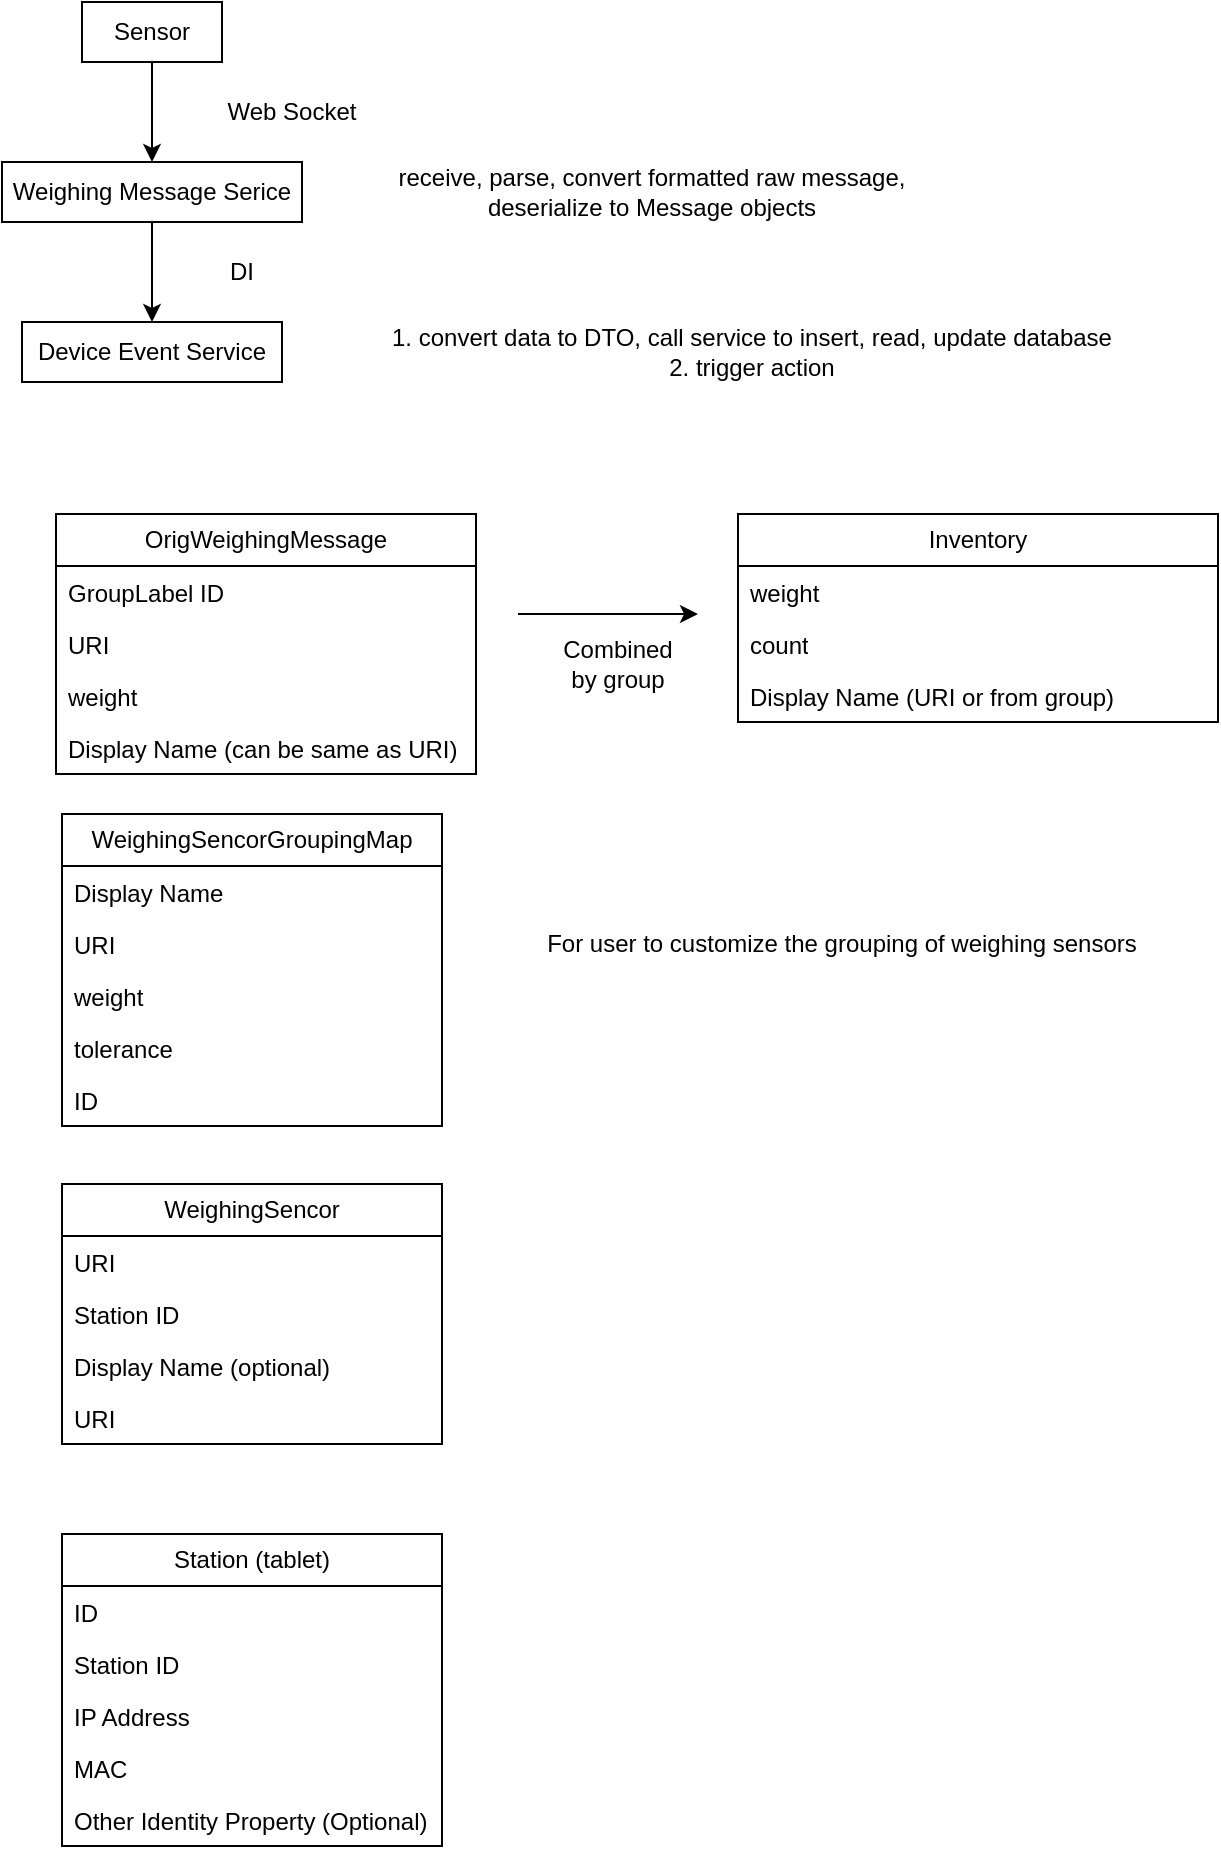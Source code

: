<mxfile version="21.1.8" type="github">
  <diagram name="Page-1" id="g2EqJDqqHSg5bsciTpXf">
    <mxGraphModel dx="1393" dy="670" grid="1" gridSize="10" guides="1" tooltips="1" connect="1" arrows="1" fold="1" page="1" pageScale="1" pageWidth="850" pageHeight="1100" math="0" shadow="0">
      <root>
        <mxCell id="0" />
        <mxCell id="1" parent="0" />
        <mxCell id="YwLk0Me3PfGXyI9yVeYp-7" style="edgeStyle=orthogonalEdgeStyle;rounded=0;orthogonalLoop=1;jettySize=auto;html=1;" edge="1" parent="1" source="YwLk0Me3PfGXyI9yVeYp-2" target="YwLk0Me3PfGXyI9yVeYp-6">
          <mxGeometry relative="1" as="geometry" />
        </mxCell>
        <mxCell id="YwLk0Me3PfGXyI9yVeYp-2" value="Sensor" style="rounded=0;whiteSpace=wrap;html=1;" vertex="1" parent="1">
          <mxGeometry x="100" y="40" width="70" height="30" as="geometry" />
        </mxCell>
        <mxCell id="YwLk0Me3PfGXyI9yVeYp-13" style="edgeStyle=orthogonalEdgeStyle;rounded=0;orthogonalLoop=1;jettySize=auto;html=1;entryX=0.5;entryY=0;entryDx=0;entryDy=0;" edge="1" parent="1" source="YwLk0Me3PfGXyI9yVeYp-6" target="YwLk0Me3PfGXyI9yVeYp-11">
          <mxGeometry relative="1" as="geometry" />
        </mxCell>
        <mxCell id="YwLk0Me3PfGXyI9yVeYp-6" value="Weighing Message Serice" style="rounded=0;whiteSpace=wrap;html=1;" vertex="1" parent="1">
          <mxGeometry x="60" y="120" width="150" height="30" as="geometry" />
        </mxCell>
        <mxCell id="YwLk0Me3PfGXyI9yVeYp-8" value="Web Socket" style="text;html=1;strokeColor=none;fillColor=none;align=center;verticalAlign=middle;whiteSpace=wrap;rounded=0;" vertex="1" parent="1">
          <mxGeometry x="150" y="80" width="110" height="30" as="geometry" />
        </mxCell>
        <mxCell id="YwLk0Me3PfGXyI9yVeYp-10" value="receive, parse, convert formatted raw message, deserialize to Message objects" style="text;html=1;strokeColor=none;fillColor=none;align=center;verticalAlign=middle;whiteSpace=wrap;rounded=0;" vertex="1" parent="1">
          <mxGeometry x="230" y="120" width="310" height="30" as="geometry" />
        </mxCell>
        <mxCell id="YwLk0Me3PfGXyI9yVeYp-11" value="Device Event Service" style="rounded=0;whiteSpace=wrap;html=1;" vertex="1" parent="1">
          <mxGeometry x="70" y="200" width="130" height="30" as="geometry" />
        </mxCell>
        <mxCell id="YwLk0Me3PfGXyI9yVeYp-14" value="DI" style="text;html=1;strokeColor=none;fillColor=none;align=center;verticalAlign=middle;whiteSpace=wrap;rounded=0;" vertex="1" parent="1">
          <mxGeometry x="150" y="160" width="60" height="30" as="geometry" />
        </mxCell>
        <mxCell id="YwLk0Me3PfGXyI9yVeYp-15" value="1. convert data to DTO, call service to insert, read, update database&lt;br&gt;2. trigger action&lt;br&gt;" style="text;html=1;strokeColor=none;fillColor=none;align=center;verticalAlign=middle;whiteSpace=wrap;rounded=0;" vertex="1" parent="1">
          <mxGeometry x="230" y="200" width="410" height="30" as="geometry" />
        </mxCell>
        <mxCell id="YwLk0Me3PfGXyI9yVeYp-23" value="OrigWeighingMessage" style="swimlane;fontStyle=0;childLayout=stackLayout;horizontal=1;startSize=26;fillColor=none;horizontalStack=0;resizeParent=1;resizeParentMax=0;resizeLast=0;collapsible=1;marginBottom=0;whiteSpace=wrap;html=1;" vertex="1" parent="1">
          <mxGeometry x="87" y="296" width="210" height="130" as="geometry" />
        </mxCell>
        <mxCell id="YwLk0Me3PfGXyI9yVeYp-24" value="GroupLabel ID" style="text;strokeColor=none;fillColor=none;align=left;verticalAlign=top;spacingLeft=4;spacingRight=4;overflow=hidden;rotatable=0;points=[[0,0.5],[1,0.5]];portConstraint=eastwest;whiteSpace=wrap;html=1;" vertex="1" parent="YwLk0Me3PfGXyI9yVeYp-23">
          <mxGeometry y="26" width="210" height="26" as="geometry" />
        </mxCell>
        <mxCell id="YwLk0Me3PfGXyI9yVeYp-25" value="URI" style="text;strokeColor=none;fillColor=none;align=left;verticalAlign=top;spacingLeft=4;spacingRight=4;overflow=hidden;rotatable=0;points=[[0,0.5],[1,0.5]];portConstraint=eastwest;whiteSpace=wrap;html=1;" vertex="1" parent="YwLk0Me3PfGXyI9yVeYp-23">
          <mxGeometry y="52" width="210" height="26" as="geometry" />
        </mxCell>
        <mxCell id="YwLk0Me3PfGXyI9yVeYp-59" value="weight" style="text;strokeColor=none;fillColor=none;align=left;verticalAlign=top;spacingLeft=4;spacingRight=4;overflow=hidden;rotatable=0;points=[[0,0.5],[1,0.5]];portConstraint=eastwest;whiteSpace=wrap;html=1;" vertex="1" parent="YwLk0Me3PfGXyI9yVeYp-23">
          <mxGeometry y="78" width="210" height="26" as="geometry" />
        </mxCell>
        <mxCell id="YwLk0Me3PfGXyI9yVeYp-26" value="Display Name (can be same as URI)" style="text;strokeColor=none;fillColor=none;align=left;verticalAlign=top;spacingLeft=4;spacingRight=4;overflow=hidden;rotatable=0;points=[[0,0.5],[1,0.5]];portConstraint=eastwest;whiteSpace=wrap;html=1;" vertex="1" parent="YwLk0Me3PfGXyI9yVeYp-23">
          <mxGeometry y="104" width="210" height="26" as="geometry" />
        </mxCell>
        <mxCell id="YwLk0Me3PfGXyI9yVeYp-27" value="Inventory" style="swimlane;fontStyle=0;childLayout=stackLayout;horizontal=1;startSize=26;fillColor=none;horizontalStack=0;resizeParent=1;resizeParentMax=0;resizeLast=0;collapsible=1;marginBottom=0;whiteSpace=wrap;html=1;" vertex="1" parent="1">
          <mxGeometry x="428" y="296" width="240" height="104" as="geometry" />
        </mxCell>
        <mxCell id="YwLk0Me3PfGXyI9yVeYp-30" value="weight" style="text;strokeColor=none;fillColor=none;align=left;verticalAlign=top;spacingLeft=4;spacingRight=4;overflow=hidden;rotatable=0;points=[[0,0.5],[1,0.5]];portConstraint=eastwest;whiteSpace=wrap;html=1;" vertex="1" parent="YwLk0Me3PfGXyI9yVeYp-27">
          <mxGeometry y="26" width="240" height="26" as="geometry" />
        </mxCell>
        <mxCell id="YwLk0Me3PfGXyI9yVeYp-55" value="count" style="text;strokeColor=none;fillColor=none;align=left;verticalAlign=top;spacingLeft=4;spacingRight=4;overflow=hidden;rotatable=0;points=[[0,0.5],[1,0.5]];portConstraint=eastwest;whiteSpace=wrap;html=1;" vertex="1" parent="YwLk0Me3PfGXyI9yVeYp-27">
          <mxGeometry y="52" width="240" height="26" as="geometry" />
        </mxCell>
        <mxCell id="YwLk0Me3PfGXyI9yVeYp-56" value="Display Name (URI or from group)" style="text;strokeColor=none;fillColor=none;align=left;verticalAlign=top;spacingLeft=4;spacingRight=4;overflow=hidden;rotatable=0;points=[[0,0.5],[1,0.5]];portConstraint=eastwest;whiteSpace=wrap;html=1;" vertex="1" parent="YwLk0Me3PfGXyI9yVeYp-27">
          <mxGeometry y="78" width="240" height="26" as="geometry" />
        </mxCell>
        <mxCell id="YwLk0Me3PfGXyI9yVeYp-31" value="" style="endArrow=classic;html=1;rounded=0;" edge="1" parent="1">
          <mxGeometry width="50" height="50" relative="1" as="geometry">
            <mxPoint x="318" y="346" as="sourcePoint" />
            <mxPoint x="408" y="346" as="targetPoint" />
          </mxGeometry>
        </mxCell>
        <mxCell id="YwLk0Me3PfGXyI9yVeYp-32" value="Combined by group" style="text;html=1;strokeColor=none;fillColor=none;align=center;verticalAlign=middle;whiteSpace=wrap;rounded=0;" vertex="1" parent="1">
          <mxGeometry x="338" y="356" width="60" height="30" as="geometry" />
        </mxCell>
        <mxCell id="YwLk0Me3PfGXyI9yVeYp-33" value="WeighingSencorGroupingMap" style="swimlane;fontStyle=0;childLayout=stackLayout;horizontal=1;startSize=26;fillColor=none;horizontalStack=0;resizeParent=1;resizeParentMax=0;resizeLast=0;collapsible=1;marginBottom=0;whiteSpace=wrap;html=1;" vertex="1" parent="1">
          <mxGeometry x="90" y="446" width="190" height="156" as="geometry" />
        </mxCell>
        <mxCell id="YwLk0Me3PfGXyI9yVeYp-34" value="Display Name" style="text;strokeColor=none;fillColor=none;align=left;verticalAlign=top;spacingLeft=4;spacingRight=4;overflow=hidden;rotatable=0;points=[[0,0.5],[1,0.5]];portConstraint=eastwest;whiteSpace=wrap;html=1;" vertex="1" parent="YwLk0Me3PfGXyI9yVeYp-33">
          <mxGeometry y="26" width="190" height="26" as="geometry" />
        </mxCell>
        <mxCell id="YwLk0Me3PfGXyI9yVeYp-35" value="URI" style="text;strokeColor=none;fillColor=none;align=left;verticalAlign=top;spacingLeft=4;spacingRight=4;overflow=hidden;rotatable=0;points=[[0,0.5],[1,0.5]];portConstraint=eastwest;whiteSpace=wrap;html=1;" vertex="1" parent="YwLk0Me3PfGXyI9yVeYp-33">
          <mxGeometry y="52" width="190" height="26" as="geometry" />
        </mxCell>
        <mxCell id="YwLk0Me3PfGXyI9yVeYp-57" value="weight" style="text;strokeColor=none;fillColor=none;align=left;verticalAlign=top;spacingLeft=4;spacingRight=4;overflow=hidden;rotatable=0;points=[[0,0.5],[1,0.5]];portConstraint=eastwest;whiteSpace=wrap;html=1;" vertex="1" parent="YwLk0Me3PfGXyI9yVeYp-33">
          <mxGeometry y="78" width="190" height="26" as="geometry" />
        </mxCell>
        <mxCell id="YwLk0Me3PfGXyI9yVeYp-58" value="tolerance&lt;br&gt;" style="text;strokeColor=none;fillColor=none;align=left;verticalAlign=top;spacingLeft=4;spacingRight=4;overflow=hidden;rotatable=0;points=[[0,0.5],[1,0.5]];portConstraint=eastwest;whiteSpace=wrap;html=1;" vertex="1" parent="YwLk0Me3PfGXyI9yVeYp-33">
          <mxGeometry y="104" width="190" height="26" as="geometry" />
        </mxCell>
        <mxCell id="YwLk0Me3PfGXyI9yVeYp-36" value="ID" style="text;strokeColor=none;fillColor=none;align=left;verticalAlign=top;spacingLeft=4;spacingRight=4;overflow=hidden;rotatable=0;points=[[0,0.5],[1,0.5]];portConstraint=eastwest;whiteSpace=wrap;html=1;" vertex="1" parent="YwLk0Me3PfGXyI9yVeYp-33">
          <mxGeometry y="130" width="190" height="26" as="geometry" />
        </mxCell>
        <mxCell id="YwLk0Me3PfGXyI9yVeYp-37" value="WeighingSencor" style="swimlane;fontStyle=0;childLayout=stackLayout;horizontal=1;startSize=26;fillColor=none;horizontalStack=0;resizeParent=1;resizeParentMax=0;resizeLast=0;collapsible=1;marginBottom=0;whiteSpace=wrap;html=1;" vertex="1" parent="1">
          <mxGeometry x="90" y="631" width="190" height="130" as="geometry">
            <mxRectangle x="90" y="590" width="130" height="30" as="alternateBounds" />
          </mxGeometry>
        </mxCell>
        <mxCell id="YwLk0Me3PfGXyI9yVeYp-43" value="URI" style="text;strokeColor=none;fillColor=none;align=left;verticalAlign=top;spacingLeft=4;spacingRight=4;overflow=hidden;rotatable=0;points=[[0,0.5],[1,0.5]];portConstraint=eastwest;whiteSpace=wrap;html=1;" vertex="1" parent="YwLk0Me3PfGXyI9yVeYp-37">
          <mxGeometry y="26" width="190" height="26" as="geometry" />
        </mxCell>
        <mxCell id="YwLk0Me3PfGXyI9yVeYp-42" value="Station ID" style="text;strokeColor=none;fillColor=none;align=left;verticalAlign=top;spacingLeft=4;spacingRight=4;overflow=hidden;rotatable=0;points=[[0,0.5],[1,0.5]];portConstraint=eastwest;whiteSpace=wrap;html=1;" vertex="1" parent="YwLk0Me3PfGXyI9yVeYp-37">
          <mxGeometry y="52" width="190" height="26" as="geometry" />
        </mxCell>
        <mxCell id="YwLk0Me3PfGXyI9yVeYp-38" value="Display Name (optional)" style="text;strokeColor=none;fillColor=none;align=left;verticalAlign=top;spacingLeft=4;spacingRight=4;overflow=hidden;rotatable=0;points=[[0,0.5],[1,0.5]];portConstraint=eastwest;whiteSpace=wrap;html=1;" vertex="1" parent="YwLk0Me3PfGXyI9yVeYp-37">
          <mxGeometry y="78" width="190" height="26" as="geometry" />
        </mxCell>
        <mxCell id="YwLk0Me3PfGXyI9yVeYp-44" value="URI" style="text;strokeColor=none;fillColor=none;align=left;verticalAlign=top;spacingLeft=4;spacingRight=4;overflow=hidden;rotatable=0;points=[[0,0.5],[1,0.5]];portConstraint=eastwest;whiteSpace=wrap;html=1;" vertex="1" parent="YwLk0Me3PfGXyI9yVeYp-37">
          <mxGeometry y="104" width="190" height="26" as="geometry" />
        </mxCell>
        <mxCell id="YwLk0Me3PfGXyI9yVeYp-45" value="Station (tablet)" style="swimlane;fontStyle=0;childLayout=stackLayout;horizontal=1;startSize=26;fillColor=none;horizontalStack=0;resizeParent=1;resizeParentMax=0;resizeLast=0;collapsible=1;marginBottom=0;whiteSpace=wrap;html=1;" vertex="1" parent="1">
          <mxGeometry x="90" y="806" width="190" height="156" as="geometry">
            <mxRectangle x="90" y="590" width="130" height="30" as="alternateBounds" />
          </mxGeometry>
        </mxCell>
        <mxCell id="YwLk0Me3PfGXyI9yVeYp-46" value="ID" style="text;strokeColor=none;fillColor=none;align=left;verticalAlign=top;spacingLeft=4;spacingRight=4;overflow=hidden;rotatable=0;points=[[0,0.5],[1,0.5]];portConstraint=eastwest;whiteSpace=wrap;html=1;" vertex="1" parent="YwLk0Me3PfGXyI9yVeYp-45">
          <mxGeometry y="26" width="190" height="26" as="geometry" />
        </mxCell>
        <mxCell id="YwLk0Me3PfGXyI9yVeYp-47" value="Station ID" style="text;strokeColor=none;fillColor=none;align=left;verticalAlign=top;spacingLeft=4;spacingRight=4;overflow=hidden;rotatable=0;points=[[0,0.5],[1,0.5]];portConstraint=eastwest;whiteSpace=wrap;html=1;" vertex="1" parent="YwLk0Me3PfGXyI9yVeYp-45">
          <mxGeometry y="52" width="190" height="26" as="geometry" />
        </mxCell>
        <mxCell id="YwLk0Me3PfGXyI9yVeYp-48" value="IP Address" style="text;strokeColor=none;fillColor=none;align=left;verticalAlign=top;spacingLeft=4;spacingRight=4;overflow=hidden;rotatable=0;points=[[0,0.5],[1,0.5]];portConstraint=eastwest;whiteSpace=wrap;html=1;" vertex="1" parent="YwLk0Me3PfGXyI9yVeYp-45">
          <mxGeometry y="78" width="190" height="26" as="geometry" />
        </mxCell>
        <mxCell id="YwLk0Me3PfGXyI9yVeYp-49" value="MAC" style="text;strokeColor=none;fillColor=none;align=left;verticalAlign=top;spacingLeft=4;spacingRight=4;overflow=hidden;rotatable=0;points=[[0,0.5],[1,0.5]];portConstraint=eastwest;whiteSpace=wrap;html=1;" vertex="1" parent="YwLk0Me3PfGXyI9yVeYp-45">
          <mxGeometry y="104" width="190" height="26" as="geometry" />
        </mxCell>
        <mxCell id="YwLk0Me3PfGXyI9yVeYp-50" value="Other Identity Property (Optional)" style="text;strokeColor=none;fillColor=none;align=left;verticalAlign=top;spacingLeft=4;spacingRight=4;overflow=hidden;rotatable=0;points=[[0,0.5],[1,0.5]];portConstraint=eastwest;whiteSpace=wrap;html=1;" vertex="1" parent="YwLk0Me3PfGXyI9yVeYp-45">
          <mxGeometry y="130" width="190" height="26" as="geometry" />
        </mxCell>
        <mxCell id="YwLk0Me3PfGXyI9yVeYp-54" value="For user to customize the grouping of weighing sensors" style="text;html=1;strokeColor=none;fillColor=none;align=center;verticalAlign=middle;whiteSpace=wrap;rounded=0;" vertex="1" parent="1">
          <mxGeometry x="320" y="496" width="320" height="30" as="geometry" />
        </mxCell>
      </root>
    </mxGraphModel>
  </diagram>
</mxfile>
